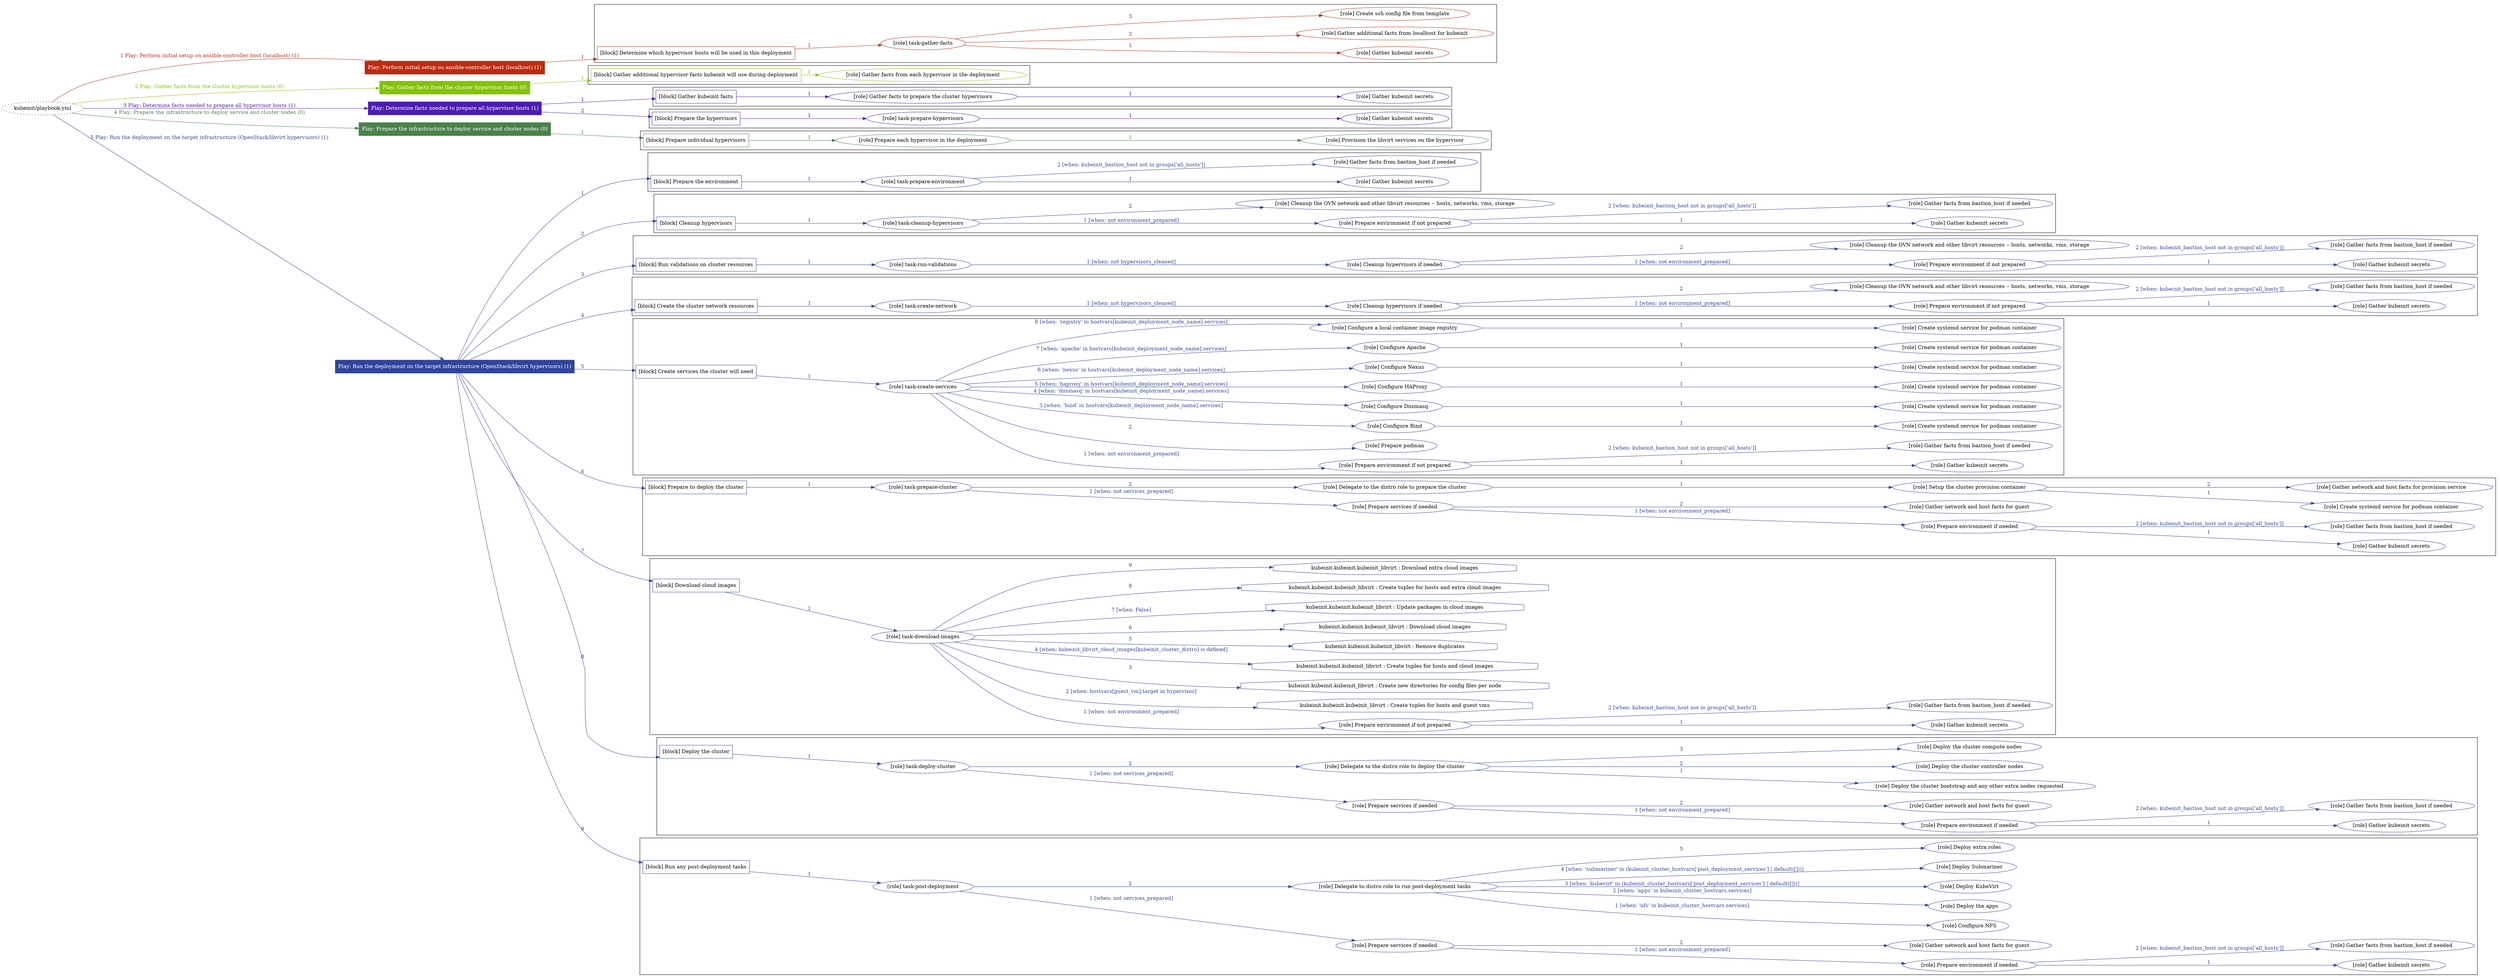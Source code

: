 digraph {
	graph [concentrate=true ordering=in rankdir=LR ratio=fill]
	edge [esep=5 sep=10]
	"kubeinit/playbook.yml" [URL="/home/runner/work/kubeinit/kubeinit/kubeinit/playbook.yml" id=playbook_20c48b61 style=dotted]
	"kubeinit/playbook.yml" -> play_31c0abbe [label="1 Play: Perform initial setup on ansible-controller host (localhost) (1)" color="#bd2b0f" fontcolor="#bd2b0f" id=edge_play_31c0abbe labeltooltip="1 Play: Perform initial setup on ansible-controller host (localhost) (1)" tooltip="1 Play: Perform initial setup on ansible-controller host (localhost) (1)"]
	subgraph "Play: Perform initial setup on ansible-controller host (localhost) (1)" {
		play_31c0abbe [label="Play: Perform initial setup on ansible-controller host (localhost) (1)" URL="/home/runner/work/kubeinit/kubeinit/kubeinit/playbook.yml" color="#bd2b0f" fontcolor="#ffffff" id=play_31c0abbe shape=box style=filled tooltip=localhost]
		play_31c0abbe -> block_cfe67fb3 [label=1 color="#bd2b0f" fontcolor="#bd2b0f" id=edge_block_cfe67fb3 labeltooltip=1 tooltip=1]
		subgraph cluster_block_cfe67fb3 {
			block_cfe67fb3 [label="[block] Determine which hypervisor hosts will be used in this deployment" URL="/home/runner/work/kubeinit/kubeinit/kubeinit/playbook.yml" color="#bd2b0f" id=block_cfe67fb3 labeltooltip="Determine which hypervisor hosts will be used in this deployment" shape=box tooltip="Determine which hypervisor hosts will be used in this deployment"]
			block_cfe67fb3 -> role_56f12af1 [label="1 " color="#bd2b0f" fontcolor="#bd2b0f" id=edge_role_56f12af1 labeltooltip="1 " tooltip="1 "]
			subgraph "task-gather-facts" {
				role_56f12af1 [label="[role] task-gather-facts" URL="/home/runner/work/kubeinit/kubeinit/kubeinit/playbook.yml" color="#bd2b0f" id=role_56f12af1 tooltip="task-gather-facts"]
				role_56f12af1 -> role_ee3d70f6 [label="1 " color="#bd2b0f" fontcolor="#bd2b0f" id=edge_role_ee3d70f6 labeltooltip="1 " tooltip="1 "]
				subgraph "Gather kubeinit secrets" {
					role_ee3d70f6 [label="[role] Gather kubeinit secrets" URL="/home/runner/.ansible/collections/ansible_collections/kubeinit/kubeinit/roles/kubeinit_prepare/tasks/build_hypervisors_group.yml" color="#bd2b0f" id=role_ee3d70f6 tooltip="Gather kubeinit secrets"]
				}
				role_56f12af1 -> role_447ad2b3 [label="2 " color="#bd2b0f" fontcolor="#bd2b0f" id=edge_role_447ad2b3 labeltooltip="2 " tooltip="2 "]
				subgraph "Gather additional facts from localhost for kubeinit" {
					role_447ad2b3 [label="[role] Gather additional facts from localhost for kubeinit" URL="/home/runner/.ansible/collections/ansible_collections/kubeinit/kubeinit/roles/kubeinit_prepare/tasks/build_hypervisors_group.yml" color="#bd2b0f" id=role_447ad2b3 tooltip="Gather additional facts from localhost for kubeinit"]
				}
				role_56f12af1 -> role_dc106dd1 [label="3 " color="#bd2b0f" fontcolor="#bd2b0f" id=edge_role_dc106dd1 labeltooltip="3 " tooltip="3 "]
				subgraph "Create ssh config file from template" {
					role_dc106dd1 [label="[role] Create ssh config file from template" URL="/home/runner/.ansible/collections/ansible_collections/kubeinit/kubeinit/roles/kubeinit_prepare/tasks/build_hypervisors_group.yml" color="#bd2b0f" id=role_dc106dd1 tooltip="Create ssh config file from template"]
				}
			}
		}
	}
	"kubeinit/playbook.yml" -> play_57a6550c [label="2 Play: Gather facts from the cluster hypervisor hosts (0)" color="#82c408" fontcolor="#82c408" id=edge_play_57a6550c labeltooltip="2 Play: Gather facts from the cluster hypervisor hosts (0)" tooltip="2 Play: Gather facts from the cluster hypervisor hosts (0)"]
	subgraph "Play: Gather facts from the cluster hypervisor hosts (0)" {
		play_57a6550c [label="Play: Gather facts from the cluster hypervisor hosts (0)" URL="/home/runner/work/kubeinit/kubeinit/kubeinit/playbook.yml" color="#82c408" fontcolor="#ffffff" id=play_57a6550c shape=box style=filled tooltip="Play: Gather facts from the cluster hypervisor hosts (0)"]
		play_57a6550c -> block_983309db [label=1 color="#82c408" fontcolor="#82c408" id=edge_block_983309db labeltooltip=1 tooltip=1]
		subgraph cluster_block_983309db {
			block_983309db [label="[block] Gather additional hypervisor facts kubeinit will use during deployment" URL="/home/runner/work/kubeinit/kubeinit/kubeinit/playbook.yml" color="#82c408" id=block_983309db labeltooltip="Gather additional hypervisor facts kubeinit will use during deployment" shape=box tooltip="Gather additional hypervisor facts kubeinit will use during deployment"]
			block_983309db -> role_7f9711a7 [label="1 " color="#82c408" fontcolor="#82c408" id=edge_role_7f9711a7 labeltooltip="1 " tooltip="1 "]
			subgraph "Gather facts from each hypervisor in the deployment" {
				role_7f9711a7 [label="[role] Gather facts from each hypervisor in the deployment" URL="/home/runner/work/kubeinit/kubeinit/kubeinit/playbook.yml" color="#82c408" id=role_7f9711a7 tooltip="Gather facts from each hypervisor in the deployment"]
			}
		}
	}
	"kubeinit/playbook.yml" -> play_670929fd [label="3 Play: Determine facts needed to prepare all hypervisor hosts (1)" color="#4d1daf" fontcolor="#4d1daf" id=edge_play_670929fd labeltooltip="3 Play: Determine facts needed to prepare all hypervisor hosts (1)" tooltip="3 Play: Determine facts needed to prepare all hypervisor hosts (1)"]
	subgraph "Play: Determine facts needed to prepare all hypervisor hosts (1)" {
		play_670929fd [label="Play: Determine facts needed to prepare all hypervisor hosts (1)" URL="/home/runner/work/kubeinit/kubeinit/kubeinit/playbook.yml" color="#4d1daf" fontcolor="#ffffff" id=play_670929fd shape=box style=filled tooltip=localhost]
		play_670929fd -> block_c73d0543 [label=1 color="#4d1daf" fontcolor="#4d1daf" id=edge_block_c73d0543 labeltooltip=1 tooltip=1]
		subgraph cluster_block_c73d0543 {
			block_c73d0543 [label="[block] Gather kubeinit facts" URL="/home/runner/work/kubeinit/kubeinit/kubeinit/playbook.yml" color="#4d1daf" id=block_c73d0543 labeltooltip="Gather kubeinit facts" shape=box tooltip="Gather kubeinit facts"]
			block_c73d0543 -> role_bc3b3bd5 [label="1 " color="#4d1daf" fontcolor="#4d1daf" id=edge_role_bc3b3bd5 labeltooltip="1 " tooltip="1 "]
			subgraph "Gather facts to prepare the cluster hypervisors" {
				role_bc3b3bd5 [label="[role] Gather facts to prepare the cluster hypervisors" URL="/home/runner/work/kubeinit/kubeinit/kubeinit/playbook.yml" color="#4d1daf" id=role_bc3b3bd5 tooltip="Gather facts to prepare the cluster hypervisors"]
				role_bc3b3bd5 -> role_18174224 [label="1 " color="#4d1daf" fontcolor="#4d1daf" id=edge_role_18174224 labeltooltip="1 " tooltip="1 "]
				subgraph "Gather kubeinit secrets" {
					role_18174224 [label="[role] Gather kubeinit secrets" URL="/home/runner/.ansible/collections/ansible_collections/kubeinit/kubeinit/roles/kubeinit_prepare/tasks/gather_kubeinit_facts.yml" color="#4d1daf" id=role_18174224 tooltip="Gather kubeinit secrets"]
				}
			}
		}
		play_670929fd -> block_c615ebc0 [label=2 color="#4d1daf" fontcolor="#4d1daf" id=edge_block_c615ebc0 labeltooltip=2 tooltip=2]
		subgraph cluster_block_c615ebc0 {
			block_c615ebc0 [label="[block] Prepare the hypervisors" URL="/home/runner/work/kubeinit/kubeinit/kubeinit/playbook.yml" color="#4d1daf" id=block_c615ebc0 labeltooltip="Prepare the hypervisors" shape=box tooltip="Prepare the hypervisors"]
			block_c615ebc0 -> role_38d3512b [label="1 " color="#4d1daf" fontcolor="#4d1daf" id=edge_role_38d3512b labeltooltip="1 " tooltip="1 "]
			subgraph "task-prepare-hypervisors" {
				role_38d3512b [label="[role] task-prepare-hypervisors" URL="/home/runner/work/kubeinit/kubeinit/kubeinit/playbook.yml" color="#4d1daf" id=role_38d3512b tooltip="task-prepare-hypervisors"]
				role_38d3512b -> role_ea7b17f9 [label="1 " color="#4d1daf" fontcolor="#4d1daf" id=edge_role_ea7b17f9 labeltooltip="1 " tooltip="1 "]
				subgraph "Gather kubeinit secrets" {
					role_ea7b17f9 [label="[role] Gather kubeinit secrets" URL="/home/runner/.ansible/collections/ansible_collections/kubeinit/kubeinit/roles/kubeinit_prepare/tasks/gather_kubeinit_facts.yml" color="#4d1daf" id=role_ea7b17f9 tooltip="Gather kubeinit secrets"]
				}
			}
		}
	}
	"kubeinit/playbook.yml" -> play_4b980404 [label="4 Play: Prepare the infrastructure to deploy service and cluster nodes (0)" color="#4a824b" fontcolor="#4a824b" id=edge_play_4b980404 labeltooltip="4 Play: Prepare the infrastructure to deploy service and cluster nodes (0)" tooltip="4 Play: Prepare the infrastructure to deploy service and cluster nodes (0)"]
	subgraph "Play: Prepare the infrastructure to deploy service and cluster nodes (0)" {
		play_4b980404 [label="Play: Prepare the infrastructure to deploy service and cluster nodes (0)" URL="/home/runner/work/kubeinit/kubeinit/kubeinit/playbook.yml" color="#4a824b" fontcolor="#ffffff" id=play_4b980404 shape=box style=filled tooltip="Play: Prepare the infrastructure to deploy service and cluster nodes (0)"]
		play_4b980404 -> block_3ac9a066 [label=1 color="#4a824b" fontcolor="#4a824b" id=edge_block_3ac9a066 labeltooltip=1 tooltip=1]
		subgraph cluster_block_3ac9a066 {
			block_3ac9a066 [label="[block] Prepare individual hypervisors" URL="/home/runner/work/kubeinit/kubeinit/kubeinit/playbook.yml" color="#4a824b" id=block_3ac9a066 labeltooltip="Prepare individual hypervisors" shape=box tooltip="Prepare individual hypervisors"]
			block_3ac9a066 -> role_888ed95f [label="1 " color="#4a824b" fontcolor="#4a824b" id=edge_role_888ed95f labeltooltip="1 " tooltip="1 "]
			subgraph "Prepare each hypervisor in the deployment" {
				role_888ed95f [label="[role] Prepare each hypervisor in the deployment" URL="/home/runner/work/kubeinit/kubeinit/kubeinit/playbook.yml" color="#4a824b" id=role_888ed95f tooltip="Prepare each hypervisor in the deployment"]
				role_888ed95f -> role_4889e4ac [label="1 " color="#4a824b" fontcolor="#4a824b" id=edge_role_4889e4ac labeltooltip="1 " tooltip="1 "]
				subgraph "Provision the libvirt services on the hypervisor" {
					role_4889e4ac [label="[role] Provision the libvirt services on the hypervisor" URL="/home/runner/.ansible/collections/ansible_collections/kubeinit/kubeinit/roles/kubeinit_prepare/tasks/prepare_hypervisor.yml" color="#4a824b" id=role_4889e4ac tooltip="Provision the libvirt services on the hypervisor"]
				}
			}
		}
	}
	"kubeinit/playbook.yml" -> play_c2ae6ecf [label="5 Play: Run the deployment on the target infrastructure (OpenStack/libvirt hypervisors) (1)" color="#31449b" fontcolor="#31449b" id=edge_play_c2ae6ecf labeltooltip="5 Play: Run the deployment on the target infrastructure (OpenStack/libvirt hypervisors) (1)" tooltip="5 Play: Run the deployment on the target infrastructure (OpenStack/libvirt hypervisors) (1)"]
	subgraph "Play: Run the deployment on the target infrastructure (OpenStack/libvirt hypervisors) (1)" {
		play_c2ae6ecf [label="Play: Run the deployment on the target infrastructure (OpenStack/libvirt hypervisors) (1)" URL="/home/runner/work/kubeinit/kubeinit/kubeinit/playbook.yml" color="#31449b" fontcolor="#ffffff" id=play_c2ae6ecf shape=box style=filled tooltip=localhost]
		play_c2ae6ecf -> block_c22e815a [label=1 color="#31449b" fontcolor="#31449b" id=edge_block_c22e815a labeltooltip=1 tooltip=1]
		subgraph cluster_block_c22e815a {
			block_c22e815a [label="[block] Prepare the environment" URL="/home/runner/work/kubeinit/kubeinit/kubeinit/playbook.yml" color="#31449b" id=block_c22e815a labeltooltip="Prepare the environment" shape=box tooltip="Prepare the environment"]
			block_c22e815a -> role_3d060ed0 [label="1 " color="#31449b" fontcolor="#31449b" id=edge_role_3d060ed0 labeltooltip="1 " tooltip="1 "]
			subgraph "task-prepare-environment" {
				role_3d060ed0 [label="[role] task-prepare-environment" URL="/home/runner/work/kubeinit/kubeinit/kubeinit/playbook.yml" color="#31449b" id=role_3d060ed0 tooltip="task-prepare-environment"]
				role_3d060ed0 -> role_0fd9d0b8 [label="1 " color="#31449b" fontcolor="#31449b" id=edge_role_0fd9d0b8 labeltooltip="1 " tooltip="1 "]
				subgraph "Gather kubeinit secrets" {
					role_0fd9d0b8 [label="[role] Gather kubeinit secrets" URL="/home/runner/.ansible/collections/ansible_collections/kubeinit/kubeinit/roles/kubeinit_prepare/tasks/gather_kubeinit_facts.yml" color="#31449b" id=role_0fd9d0b8 tooltip="Gather kubeinit secrets"]
				}
				role_3d060ed0 -> role_06b0b49a [label="2 [when: kubeinit_bastion_host not in groups['all_hosts']]" color="#31449b" fontcolor="#31449b" id=edge_role_06b0b49a labeltooltip="2 [when: kubeinit_bastion_host not in groups['all_hosts']]" tooltip="2 [when: kubeinit_bastion_host not in groups['all_hosts']]"]
				subgraph "Gather facts from bastion_host if needed" {
					role_06b0b49a [label="[role] Gather facts from bastion_host if needed" URL="/home/runner/.ansible/collections/ansible_collections/kubeinit/kubeinit/roles/kubeinit_prepare/tasks/main.yml" color="#31449b" id=role_06b0b49a tooltip="Gather facts from bastion_host if needed"]
				}
			}
		}
		play_c2ae6ecf -> block_1db28375 [label=2 color="#31449b" fontcolor="#31449b" id=edge_block_1db28375 labeltooltip=2 tooltip=2]
		subgraph cluster_block_1db28375 {
			block_1db28375 [label="[block] Cleanup hypervisors" URL="/home/runner/work/kubeinit/kubeinit/kubeinit/playbook.yml" color="#31449b" id=block_1db28375 labeltooltip="Cleanup hypervisors" shape=box tooltip="Cleanup hypervisors"]
			block_1db28375 -> role_7a82ad8d [label="1 " color="#31449b" fontcolor="#31449b" id=edge_role_7a82ad8d labeltooltip="1 " tooltip="1 "]
			subgraph "task-cleanup-hypervisors" {
				role_7a82ad8d [label="[role] task-cleanup-hypervisors" URL="/home/runner/work/kubeinit/kubeinit/kubeinit/playbook.yml" color="#31449b" id=role_7a82ad8d tooltip="task-cleanup-hypervisors"]
				role_7a82ad8d -> role_54e9f6db [label="1 [when: not environment_prepared]" color="#31449b" fontcolor="#31449b" id=edge_role_54e9f6db labeltooltip="1 [when: not environment_prepared]" tooltip="1 [when: not environment_prepared]"]
				subgraph "Prepare environment if not prepared" {
					role_54e9f6db [label="[role] Prepare environment if not prepared" URL="/home/runner/.ansible/collections/ansible_collections/kubeinit/kubeinit/roles/kubeinit_libvirt/tasks/cleanup_hypervisors.yml" color="#31449b" id=role_54e9f6db tooltip="Prepare environment if not prepared"]
					role_54e9f6db -> role_6a3d2d31 [label="1 " color="#31449b" fontcolor="#31449b" id=edge_role_6a3d2d31 labeltooltip="1 " tooltip="1 "]
					subgraph "Gather kubeinit secrets" {
						role_6a3d2d31 [label="[role] Gather kubeinit secrets" URL="/home/runner/.ansible/collections/ansible_collections/kubeinit/kubeinit/roles/kubeinit_prepare/tasks/gather_kubeinit_facts.yml" color="#31449b" id=role_6a3d2d31 tooltip="Gather kubeinit secrets"]
					}
					role_54e9f6db -> role_94575b5e [label="2 [when: kubeinit_bastion_host not in groups['all_hosts']]" color="#31449b" fontcolor="#31449b" id=edge_role_94575b5e labeltooltip="2 [when: kubeinit_bastion_host not in groups['all_hosts']]" tooltip="2 [when: kubeinit_bastion_host not in groups['all_hosts']]"]
					subgraph "Gather facts from bastion_host if needed" {
						role_94575b5e [label="[role] Gather facts from bastion_host if needed" URL="/home/runner/.ansible/collections/ansible_collections/kubeinit/kubeinit/roles/kubeinit_prepare/tasks/main.yml" color="#31449b" id=role_94575b5e tooltip="Gather facts from bastion_host if needed"]
					}
				}
				role_7a82ad8d -> role_6b1a9e72 [label="2 " color="#31449b" fontcolor="#31449b" id=edge_role_6b1a9e72 labeltooltip="2 " tooltip="2 "]
				subgraph "Cleanup the OVN network and other libvirt resources -- hosts, networks, vms, storage" {
					role_6b1a9e72 [label="[role] Cleanup the OVN network and other libvirt resources -- hosts, networks, vms, storage" URL="/home/runner/.ansible/collections/ansible_collections/kubeinit/kubeinit/roles/kubeinit_libvirt/tasks/cleanup_hypervisors.yml" color="#31449b" id=role_6b1a9e72 tooltip="Cleanup the OVN network and other libvirt resources -- hosts, networks, vms, storage"]
				}
			}
		}
		play_c2ae6ecf -> block_cc816b27 [label=3 color="#31449b" fontcolor="#31449b" id=edge_block_cc816b27 labeltooltip=3 tooltip=3]
		subgraph cluster_block_cc816b27 {
			block_cc816b27 [label="[block] Run validations on cluster resources" URL="/home/runner/work/kubeinit/kubeinit/kubeinit/playbook.yml" color="#31449b" id=block_cc816b27 labeltooltip="Run validations on cluster resources" shape=box tooltip="Run validations on cluster resources"]
			block_cc816b27 -> role_3911f2b0 [label="1 " color="#31449b" fontcolor="#31449b" id=edge_role_3911f2b0 labeltooltip="1 " tooltip="1 "]
			subgraph "task-run-validations" {
				role_3911f2b0 [label="[role] task-run-validations" URL="/home/runner/work/kubeinit/kubeinit/kubeinit/playbook.yml" color="#31449b" id=role_3911f2b0 tooltip="task-run-validations"]
				role_3911f2b0 -> role_6eb057eb [label="1 [when: not hypervisors_cleaned]" color="#31449b" fontcolor="#31449b" id=edge_role_6eb057eb labeltooltip="1 [when: not hypervisors_cleaned]" tooltip="1 [when: not hypervisors_cleaned]"]
				subgraph "Cleanup hypervisors if needed" {
					role_6eb057eb [label="[role] Cleanup hypervisors if needed" URL="/home/runner/.ansible/collections/ansible_collections/kubeinit/kubeinit/roles/kubeinit_validations/tasks/main.yml" color="#31449b" id=role_6eb057eb tooltip="Cleanup hypervisors if needed"]
					role_6eb057eb -> role_ab7f2600 [label="1 [when: not environment_prepared]" color="#31449b" fontcolor="#31449b" id=edge_role_ab7f2600 labeltooltip="1 [when: not environment_prepared]" tooltip="1 [when: not environment_prepared]"]
					subgraph "Prepare environment if not prepared" {
						role_ab7f2600 [label="[role] Prepare environment if not prepared" URL="/home/runner/.ansible/collections/ansible_collections/kubeinit/kubeinit/roles/kubeinit_libvirt/tasks/cleanup_hypervisors.yml" color="#31449b" id=role_ab7f2600 tooltip="Prepare environment if not prepared"]
						role_ab7f2600 -> role_117d23b8 [label="1 " color="#31449b" fontcolor="#31449b" id=edge_role_117d23b8 labeltooltip="1 " tooltip="1 "]
						subgraph "Gather kubeinit secrets" {
							role_117d23b8 [label="[role] Gather kubeinit secrets" URL="/home/runner/.ansible/collections/ansible_collections/kubeinit/kubeinit/roles/kubeinit_prepare/tasks/gather_kubeinit_facts.yml" color="#31449b" id=role_117d23b8 tooltip="Gather kubeinit secrets"]
						}
						role_ab7f2600 -> role_d0705a0c [label="2 [when: kubeinit_bastion_host not in groups['all_hosts']]" color="#31449b" fontcolor="#31449b" id=edge_role_d0705a0c labeltooltip="2 [when: kubeinit_bastion_host not in groups['all_hosts']]" tooltip="2 [when: kubeinit_bastion_host not in groups['all_hosts']]"]
						subgraph "Gather facts from bastion_host if needed" {
							role_d0705a0c [label="[role] Gather facts from bastion_host if needed" URL="/home/runner/.ansible/collections/ansible_collections/kubeinit/kubeinit/roles/kubeinit_prepare/tasks/main.yml" color="#31449b" id=role_d0705a0c tooltip="Gather facts from bastion_host if needed"]
						}
					}
					role_6eb057eb -> role_822df0e3 [label="2 " color="#31449b" fontcolor="#31449b" id=edge_role_822df0e3 labeltooltip="2 " tooltip="2 "]
					subgraph "Cleanup the OVN network and other libvirt resources -- hosts, networks, vms, storage" {
						role_822df0e3 [label="[role] Cleanup the OVN network and other libvirt resources -- hosts, networks, vms, storage" URL="/home/runner/.ansible/collections/ansible_collections/kubeinit/kubeinit/roles/kubeinit_libvirt/tasks/cleanup_hypervisors.yml" color="#31449b" id=role_822df0e3 tooltip="Cleanup the OVN network and other libvirt resources -- hosts, networks, vms, storage"]
					}
				}
			}
		}
		play_c2ae6ecf -> block_dd56b743 [label=4 color="#31449b" fontcolor="#31449b" id=edge_block_dd56b743 labeltooltip=4 tooltip=4]
		subgraph cluster_block_dd56b743 {
			block_dd56b743 [label="[block] Create the cluster network resources" URL="/home/runner/work/kubeinit/kubeinit/kubeinit/playbook.yml" color="#31449b" id=block_dd56b743 labeltooltip="Create the cluster network resources" shape=box tooltip="Create the cluster network resources"]
			block_dd56b743 -> role_c58dca06 [label="1 " color="#31449b" fontcolor="#31449b" id=edge_role_c58dca06 labeltooltip="1 " tooltip="1 "]
			subgraph "task-create-network" {
				role_c58dca06 [label="[role] task-create-network" URL="/home/runner/work/kubeinit/kubeinit/kubeinit/playbook.yml" color="#31449b" id=role_c58dca06 tooltip="task-create-network"]
				role_c58dca06 -> role_5a9ffef9 [label="1 [when: not hypervisors_cleaned]" color="#31449b" fontcolor="#31449b" id=edge_role_5a9ffef9 labeltooltip="1 [when: not hypervisors_cleaned]" tooltip="1 [when: not hypervisors_cleaned]"]
				subgraph "Cleanup hypervisors if needed" {
					role_5a9ffef9 [label="[role] Cleanup hypervisors if needed" URL="/home/runner/.ansible/collections/ansible_collections/kubeinit/kubeinit/roles/kubeinit_libvirt/tasks/create_network.yml" color="#31449b" id=role_5a9ffef9 tooltip="Cleanup hypervisors if needed"]
					role_5a9ffef9 -> role_4f2ff58b [label="1 [when: not environment_prepared]" color="#31449b" fontcolor="#31449b" id=edge_role_4f2ff58b labeltooltip="1 [when: not environment_prepared]" tooltip="1 [when: not environment_prepared]"]
					subgraph "Prepare environment if not prepared" {
						role_4f2ff58b [label="[role] Prepare environment if not prepared" URL="/home/runner/.ansible/collections/ansible_collections/kubeinit/kubeinit/roles/kubeinit_libvirt/tasks/cleanup_hypervisors.yml" color="#31449b" id=role_4f2ff58b tooltip="Prepare environment if not prepared"]
						role_4f2ff58b -> role_0f55444c [label="1 " color="#31449b" fontcolor="#31449b" id=edge_role_0f55444c labeltooltip="1 " tooltip="1 "]
						subgraph "Gather kubeinit secrets" {
							role_0f55444c [label="[role] Gather kubeinit secrets" URL="/home/runner/.ansible/collections/ansible_collections/kubeinit/kubeinit/roles/kubeinit_prepare/tasks/gather_kubeinit_facts.yml" color="#31449b" id=role_0f55444c tooltip="Gather kubeinit secrets"]
						}
						role_4f2ff58b -> role_334eb821 [label="2 [when: kubeinit_bastion_host not in groups['all_hosts']]" color="#31449b" fontcolor="#31449b" id=edge_role_334eb821 labeltooltip="2 [when: kubeinit_bastion_host not in groups['all_hosts']]" tooltip="2 [when: kubeinit_bastion_host not in groups['all_hosts']]"]
						subgraph "Gather facts from bastion_host if needed" {
							role_334eb821 [label="[role] Gather facts from bastion_host if needed" URL="/home/runner/.ansible/collections/ansible_collections/kubeinit/kubeinit/roles/kubeinit_prepare/tasks/main.yml" color="#31449b" id=role_334eb821 tooltip="Gather facts from bastion_host if needed"]
						}
					}
					role_5a9ffef9 -> role_bfe1f696 [label="2 " color="#31449b" fontcolor="#31449b" id=edge_role_bfe1f696 labeltooltip="2 " tooltip="2 "]
					subgraph "Cleanup the OVN network and other libvirt resources -- hosts, networks, vms, storage" {
						role_bfe1f696 [label="[role] Cleanup the OVN network and other libvirt resources -- hosts, networks, vms, storage" URL="/home/runner/.ansible/collections/ansible_collections/kubeinit/kubeinit/roles/kubeinit_libvirt/tasks/cleanup_hypervisors.yml" color="#31449b" id=role_bfe1f696 tooltip="Cleanup the OVN network and other libvirt resources -- hosts, networks, vms, storage"]
					}
				}
			}
		}
		play_c2ae6ecf -> block_af5ed624 [label=5 color="#31449b" fontcolor="#31449b" id=edge_block_af5ed624 labeltooltip=5 tooltip=5]
		subgraph cluster_block_af5ed624 {
			block_af5ed624 [label="[block] Create services the cluster will need" URL="/home/runner/work/kubeinit/kubeinit/kubeinit/playbook.yml" color="#31449b" id=block_af5ed624 labeltooltip="Create services the cluster will need" shape=box tooltip="Create services the cluster will need"]
			block_af5ed624 -> role_d06e09de [label="1 " color="#31449b" fontcolor="#31449b" id=edge_role_d06e09de labeltooltip="1 " tooltip="1 "]
			subgraph "task-create-services" {
				role_d06e09de [label="[role] task-create-services" URL="/home/runner/work/kubeinit/kubeinit/kubeinit/playbook.yml" color="#31449b" id=role_d06e09de tooltip="task-create-services"]
				role_d06e09de -> role_65febc87 [label="1 [when: not environment_prepared]" color="#31449b" fontcolor="#31449b" id=edge_role_65febc87 labeltooltip="1 [when: not environment_prepared]" tooltip="1 [when: not environment_prepared]"]
				subgraph "Prepare environment if not prepared" {
					role_65febc87 [label="[role] Prepare environment if not prepared" URL="/home/runner/.ansible/collections/ansible_collections/kubeinit/kubeinit/roles/kubeinit_services/tasks/main.yml" color="#31449b" id=role_65febc87 tooltip="Prepare environment if not prepared"]
					role_65febc87 -> role_61eca12f [label="1 " color="#31449b" fontcolor="#31449b" id=edge_role_61eca12f labeltooltip="1 " tooltip="1 "]
					subgraph "Gather kubeinit secrets" {
						role_61eca12f [label="[role] Gather kubeinit secrets" URL="/home/runner/.ansible/collections/ansible_collections/kubeinit/kubeinit/roles/kubeinit_prepare/tasks/gather_kubeinit_facts.yml" color="#31449b" id=role_61eca12f tooltip="Gather kubeinit secrets"]
					}
					role_65febc87 -> role_4336c9cf [label="2 [when: kubeinit_bastion_host not in groups['all_hosts']]" color="#31449b" fontcolor="#31449b" id=edge_role_4336c9cf labeltooltip="2 [when: kubeinit_bastion_host not in groups['all_hosts']]" tooltip="2 [when: kubeinit_bastion_host not in groups['all_hosts']]"]
					subgraph "Gather facts from bastion_host if needed" {
						role_4336c9cf [label="[role] Gather facts from bastion_host if needed" URL="/home/runner/.ansible/collections/ansible_collections/kubeinit/kubeinit/roles/kubeinit_prepare/tasks/main.yml" color="#31449b" id=role_4336c9cf tooltip="Gather facts from bastion_host if needed"]
					}
				}
				role_d06e09de -> role_776ea14e [label="2 " color="#31449b" fontcolor="#31449b" id=edge_role_776ea14e labeltooltip="2 " tooltip="2 "]
				subgraph "Prepare podman" {
					role_776ea14e [label="[role] Prepare podman" URL="/home/runner/.ansible/collections/ansible_collections/kubeinit/kubeinit/roles/kubeinit_services/tasks/00_create_service_pod.yml" color="#31449b" id=role_776ea14e tooltip="Prepare podman"]
				}
				role_d06e09de -> role_e3ea5afb [label="3 [when: 'bind' in hostvars[kubeinit_deployment_node_name].services]" color="#31449b" fontcolor="#31449b" id=edge_role_e3ea5afb labeltooltip="3 [when: 'bind' in hostvars[kubeinit_deployment_node_name].services]" tooltip="3 [when: 'bind' in hostvars[kubeinit_deployment_node_name].services]"]
				subgraph "Configure Bind" {
					role_e3ea5afb [label="[role] Configure Bind" URL="/home/runner/.ansible/collections/ansible_collections/kubeinit/kubeinit/roles/kubeinit_services/tasks/start_services_containers.yml" color="#31449b" id=role_e3ea5afb tooltip="Configure Bind"]
					role_e3ea5afb -> role_8937b058 [label="1 " color="#31449b" fontcolor="#31449b" id=edge_role_8937b058 labeltooltip="1 " tooltip="1 "]
					subgraph "Create systemd service for podman container" {
						role_8937b058 [label="[role] Create systemd service for podman container" URL="/home/runner/.ansible/collections/ansible_collections/kubeinit/kubeinit/roles/kubeinit_bind/tasks/main.yml" color="#31449b" id=role_8937b058 tooltip="Create systemd service for podman container"]
					}
				}
				role_d06e09de -> role_1a552261 [label="4 [when: 'dnsmasq' in hostvars[kubeinit_deployment_node_name].services]" color="#31449b" fontcolor="#31449b" id=edge_role_1a552261 labeltooltip="4 [when: 'dnsmasq' in hostvars[kubeinit_deployment_node_name].services]" tooltip="4 [when: 'dnsmasq' in hostvars[kubeinit_deployment_node_name].services]"]
				subgraph "Configure Dnsmasq" {
					role_1a552261 [label="[role] Configure Dnsmasq" URL="/home/runner/.ansible/collections/ansible_collections/kubeinit/kubeinit/roles/kubeinit_services/tasks/start_services_containers.yml" color="#31449b" id=role_1a552261 tooltip="Configure Dnsmasq"]
					role_1a552261 -> role_878b8fb5 [label="1 " color="#31449b" fontcolor="#31449b" id=edge_role_878b8fb5 labeltooltip="1 " tooltip="1 "]
					subgraph "Create systemd service for podman container" {
						role_878b8fb5 [label="[role] Create systemd service for podman container" URL="/home/runner/.ansible/collections/ansible_collections/kubeinit/kubeinit/roles/kubeinit_dnsmasq/tasks/main.yml" color="#31449b" id=role_878b8fb5 tooltip="Create systemd service for podman container"]
					}
				}
				role_d06e09de -> role_308dda8b [label="5 [when: 'haproxy' in hostvars[kubeinit_deployment_node_name].services]" color="#31449b" fontcolor="#31449b" id=edge_role_308dda8b labeltooltip="5 [when: 'haproxy' in hostvars[kubeinit_deployment_node_name].services]" tooltip="5 [when: 'haproxy' in hostvars[kubeinit_deployment_node_name].services]"]
				subgraph "Configure HAProxy" {
					role_308dda8b [label="[role] Configure HAProxy" URL="/home/runner/.ansible/collections/ansible_collections/kubeinit/kubeinit/roles/kubeinit_services/tasks/start_services_containers.yml" color="#31449b" id=role_308dda8b tooltip="Configure HAProxy"]
					role_308dda8b -> role_e2b23385 [label="1 " color="#31449b" fontcolor="#31449b" id=edge_role_e2b23385 labeltooltip="1 " tooltip="1 "]
					subgraph "Create systemd service for podman container" {
						role_e2b23385 [label="[role] Create systemd service for podman container" URL="/home/runner/.ansible/collections/ansible_collections/kubeinit/kubeinit/roles/kubeinit_haproxy/tasks/main.yml" color="#31449b" id=role_e2b23385 tooltip="Create systemd service for podman container"]
					}
				}
				role_d06e09de -> role_7f75616f [label="6 [when: 'nexus' in hostvars[kubeinit_deployment_node_name].services]" color="#31449b" fontcolor="#31449b" id=edge_role_7f75616f labeltooltip="6 [when: 'nexus' in hostvars[kubeinit_deployment_node_name].services]" tooltip="6 [when: 'nexus' in hostvars[kubeinit_deployment_node_name].services]"]
				subgraph "Configure Nexus" {
					role_7f75616f [label="[role] Configure Nexus" URL="/home/runner/.ansible/collections/ansible_collections/kubeinit/kubeinit/roles/kubeinit_services/tasks/start_services_containers.yml" color="#31449b" id=role_7f75616f tooltip="Configure Nexus"]
					role_7f75616f -> role_6b8a3128 [label="1 " color="#31449b" fontcolor="#31449b" id=edge_role_6b8a3128 labeltooltip="1 " tooltip="1 "]
					subgraph "Create systemd service for podman container" {
						role_6b8a3128 [label="[role] Create systemd service for podman container" URL="/home/runner/.ansible/collections/ansible_collections/kubeinit/kubeinit/roles/kubeinit_nexus/tasks/main.yml" color="#31449b" id=role_6b8a3128 tooltip="Create systemd service for podman container"]
					}
				}
				role_d06e09de -> role_8305d8a7 [label="7 [when: 'apache' in hostvars[kubeinit_deployment_node_name].services]" color="#31449b" fontcolor="#31449b" id=edge_role_8305d8a7 labeltooltip="7 [when: 'apache' in hostvars[kubeinit_deployment_node_name].services]" tooltip="7 [when: 'apache' in hostvars[kubeinit_deployment_node_name].services]"]
				subgraph "Configure Apache" {
					role_8305d8a7 [label="[role] Configure Apache" URL="/home/runner/.ansible/collections/ansible_collections/kubeinit/kubeinit/roles/kubeinit_services/tasks/start_services_containers.yml" color="#31449b" id=role_8305d8a7 tooltip="Configure Apache"]
					role_8305d8a7 -> role_08a584d5 [label="1 " color="#31449b" fontcolor="#31449b" id=edge_role_08a584d5 labeltooltip="1 " tooltip="1 "]
					subgraph "Create systemd service for podman container" {
						role_08a584d5 [label="[role] Create systemd service for podman container" URL="/home/runner/.ansible/collections/ansible_collections/kubeinit/kubeinit/roles/kubeinit_apache/tasks/main.yml" color="#31449b" id=role_08a584d5 tooltip="Create systemd service for podman container"]
					}
				}
				role_d06e09de -> role_edf70e89 [label="8 [when: 'registry' in hostvars[kubeinit_deployment_node_name].services]" color="#31449b" fontcolor="#31449b" id=edge_role_edf70e89 labeltooltip="8 [when: 'registry' in hostvars[kubeinit_deployment_node_name].services]" tooltip="8 [when: 'registry' in hostvars[kubeinit_deployment_node_name].services]"]
				subgraph "Configure a local container image registry" {
					role_edf70e89 [label="[role] Configure a local container image registry" URL="/home/runner/.ansible/collections/ansible_collections/kubeinit/kubeinit/roles/kubeinit_services/tasks/start_services_containers.yml" color="#31449b" id=role_edf70e89 tooltip="Configure a local container image registry"]
					role_edf70e89 -> role_c56cbda1 [label="1 " color="#31449b" fontcolor="#31449b" id=edge_role_c56cbda1 labeltooltip="1 " tooltip="1 "]
					subgraph "Create systemd service for podman container" {
						role_c56cbda1 [label="[role] Create systemd service for podman container" URL="/home/runner/.ansible/collections/ansible_collections/kubeinit/kubeinit/roles/kubeinit_registry/tasks/main.yml" color="#31449b" id=role_c56cbda1 tooltip="Create systemd service for podman container"]
					}
				}
			}
		}
		play_c2ae6ecf -> block_88cf4146 [label=6 color="#31449b" fontcolor="#31449b" id=edge_block_88cf4146 labeltooltip=6 tooltip=6]
		subgraph cluster_block_88cf4146 {
			block_88cf4146 [label="[block] Prepare to deploy the cluster" URL="/home/runner/work/kubeinit/kubeinit/kubeinit/playbook.yml" color="#31449b" id=block_88cf4146 labeltooltip="Prepare to deploy the cluster" shape=box tooltip="Prepare to deploy the cluster"]
			block_88cf4146 -> role_8abf5e28 [label="1 " color="#31449b" fontcolor="#31449b" id=edge_role_8abf5e28 labeltooltip="1 " tooltip="1 "]
			subgraph "task-prepare-cluster" {
				role_8abf5e28 [label="[role] task-prepare-cluster" URL="/home/runner/work/kubeinit/kubeinit/kubeinit/playbook.yml" color="#31449b" id=role_8abf5e28 tooltip="task-prepare-cluster"]
				role_8abf5e28 -> role_dc6e65ea [label="1 [when: not services_prepared]" color="#31449b" fontcolor="#31449b" id=edge_role_dc6e65ea labeltooltip="1 [when: not services_prepared]" tooltip="1 [when: not services_prepared]"]
				subgraph "Prepare services if needed" {
					role_dc6e65ea [label="[role] Prepare services if needed" URL="/home/runner/.ansible/collections/ansible_collections/kubeinit/kubeinit/roles/kubeinit_prepare/tasks/prepare_cluster.yml" color="#31449b" id=role_dc6e65ea tooltip="Prepare services if needed"]
					role_dc6e65ea -> role_552259b1 [label="1 [when: not environment_prepared]" color="#31449b" fontcolor="#31449b" id=edge_role_552259b1 labeltooltip="1 [when: not environment_prepared]" tooltip="1 [when: not environment_prepared]"]
					subgraph "Prepare environment if needed" {
						role_552259b1 [label="[role] Prepare environment if needed" URL="/home/runner/.ansible/collections/ansible_collections/kubeinit/kubeinit/roles/kubeinit_services/tasks/prepare_services.yml" color="#31449b" id=role_552259b1 tooltip="Prepare environment if needed"]
						role_552259b1 -> role_c7599b15 [label="1 " color="#31449b" fontcolor="#31449b" id=edge_role_c7599b15 labeltooltip="1 " tooltip="1 "]
						subgraph "Gather kubeinit secrets" {
							role_c7599b15 [label="[role] Gather kubeinit secrets" URL="/home/runner/.ansible/collections/ansible_collections/kubeinit/kubeinit/roles/kubeinit_prepare/tasks/gather_kubeinit_facts.yml" color="#31449b" id=role_c7599b15 tooltip="Gather kubeinit secrets"]
						}
						role_552259b1 -> role_012a217c [label="2 [when: kubeinit_bastion_host not in groups['all_hosts']]" color="#31449b" fontcolor="#31449b" id=edge_role_012a217c labeltooltip="2 [when: kubeinit_bastion_host not in groups['all_hosts']]" tooltip="2 [when: kubeinit_bastion_host not in groups['all_hosts']]"]
						subgraph "Gather facts from bastion_host if needed" {
							role_012a217c [label="[role] Gather facts from bastion_host if needed" URL="/home/runner/.ansible/collections/ansible_collections/kubeinit/kubeinit/roles/kubeinit_prepare/tasks/main.yml" color="#31449b" id=role_012a217c tooltip="Gather facts from bastion_host if needed"]
						}
					}
					role_dc6e65ea -> role_18d1dc39 [label="2 " color="#31449b" fontcolor="#31449b" id=edge_role_18d1dc39 labeltooltip="2 " tooltip="2 "]
					subgraph "Gather network and host facts for guest" {
						role_18d1dc39 [label="[role] Gather network and host facts for guest" URL="/home/runner/.ansible/collections/ansible_collections/kubeinit/kubeinit/roles/kubeinit_services/tasks/prepare_services.yml" color="#31449b" id=role_18d1dc39 tooltip="Gather network and host facts for guest"]
					}
				}
				role_8abf5e28 -> role_38ef2c2b [label="2 " color="#31449b" fontcolor="#31449b" id=edge_role_38ef2c2b labeltooltip="2 " tooltip="2 "]
				subgraph "Delegate to the distro role to prepare the cluster" {
					role_38ef2c2b [label="[role] Delegate to the distro role to prepare the cluster" URL="/home/runner/.ansible/collections/ansible_collections/kubeinit/kubeinit/roles/kubeinit_prepare/tasks/prepare_cluster.yml" color="#31449b" id=role_38ef2c2b tooltip="Delegate to the distro role to prepare the cluster"]
					role_38ef2c2b -> role_a33cb8a1 [label="1 " color="#31449b" fontcolor="#31449b" id=edge_role_a33cb8a1 labeltooltip="1 " tooltip="1 "]
					subgraph "Setup the cluster provision container" {
						role_a33cb8a1 [label="[role] Setup the cluster provision container" URL="/home/runner/.ansible/collections/ansible_collections/kubeinit/kubeinit/roles/kubeinit_openshift/tasks/prepare_cluster.yml" color="#31449b" id=role_a33cb8a1 tooltip="Setup the cluster provision container"]
						role_a33cb8a1 -> role_1e84792c [label="1 " color="#31449b" fontcolor="#31449b" id=edge_role_1e84792c labeltooltip="1 " tooltip="1 "]
						subgraph "Create systemd service for podman container" {
							role_1e84792c [label="[role] Create systemd service for podman container" URL="/home/runner/.ansible/collections/ansible_collections/kubeinit/kubeinit/roles/kubeinit_services/tasks/create_provision_container.yml" color="#31449b" id=role_1e84792c tooltip="Create systemd service for podman container"]
						}
						role_a33cb8a1 -> role_58a1ba7d [label="2 " color="#31449b" fontcolor="#31449b" id=edge_role_58a1ba7d labeltooltip="2 " tooltip="2 "]
						subgraph "Gather network and host facts for provision service" {
							role_58a1ba7d [label="[role] Gather network and host facts for provision service" URL="/home/runner/.ansible/collections/ansible_collections/kubeinit/kubeinit/roles/kubeinit_services/tasks/create_provision_container.yml" color="#31449b" id=role_58a1ba7d tooltip="Gather network and host facts for provision service"]
						}
					}
				}
			}
		}
		play_c2ae6ecf -> block_c39279c8 [label=7 color="#31449b" fontcolor="#31449b" id=edge_block_c39279c8 labeltooltip=7 tooltip=7]
		subgraph cluster_block_c39279c8 {
			block_c39279c8 [label="[block] Download cloud images" URL="/home/runner/work/kubeinit/kubeinit/kubeinit/playbook.yml" color="#31449b" id=block_c39279c8 labeltooltip="Download cloud images" shape=box tooltip="Download cloud images"]
			block_c39279c8 -> role_fe238b2a [label="1 " color="#31449b" fontcolor="#31449b" id=edge_role_fe238b2a labeltooltip="1 " tooltip="1 "]
			subgraph "task-download-images" {
				role_fe238b2a [label="[role] task-download-images" URL="/home/runner/work/kubeinit/kubeinit/kubeinit/playbook.yml" color="#31449b" id=role_fe238b2a tooltip="task-download-images"]
				role_fe238b2a -> role_7975eba0 [label="1 [when: not environment_prepared]" color="#31449b" fontcolor="#31449b" id=edge_role_7975eba0 labeltooltip="1 [when: not environment_prepared]" tooltip="1 [when: not environment_prepared]"]
				subgraph "Prepare environment if not prepared" {
					role_7975eba0 [label="[role] Prepare environment if not prepared" URL="/home/runner/.ansible/collections/ansible_collections/kubeinit/kubeinit/roles/kubeinit_libvirt/tasks/download_cloud_images.yml" color="#31449b" id=role_7975eba0 tooltip="Prepare environment if not prepared"]
					role_7975eba0 -> role_9b2ff17e [label="1 " color="#31449b" fontcolor="#31449b" id=edge_role_9b2ff17e labeltooltip="1 " tooltip="1 "]
					subgraph "Gather kubeinit secrets" {
						role_9b2ff17e [label="[role] Gather kubeinit secrets" URL="/home/runner/.ansible/collections/ansible_collections/kubeinit/kubeinit/roles/kubeinit_prepare/tasks/gather_kubeinit_facts.yml" color="#31449b" id=role_9b2ff17e tooltip="Gather kubeinit secrets"]
					}
					role_7975eba0 -> role_bd3b1bc0 [label="2 [when: kubeinit_bastion_host not in groups['all_hosts']]" color="#31449b" fontcolor="#31449b" id=edge_role_bd3b1bc0 labeltooltip="2 [when: kubeinit_bastion_host not in groups['all_hosts']]" tooltip="2 [when: kubeinit_bastion_host not in groups['all_hosts']]"]
					subgraph "Gather facts from bastion_host if needed" {
						role_bd3b1bc0 [label="[role] Gather facts from bastion_host if needed" URL="/home/runner/.ansible/collections/ansible_collections/kubeinit/kubeinit/roles/kubeinit_prepare/tasks/main.yml" color="#31449b" id=role_bd3b1bc0 tooltip="Gather facts from bastion_host if needed"]
					}
				}
				task_7bc6d349 [label="kubeinit.kubeinit.kubeinit_libvirt : Create tuples for hosts and guest vms" URL="/home/runner/.ansible/collections/ansible_collections/kubeinit/kubeinit/roles/kubeinit_libvirt/tasks/download_cloud_images.yml" color="#31449b" id=task_7bc6d349 shape=octagon tooltip="kubeinit.kubeinit.kubeinit_libvirt : Create tuples for hosts and guest vms"]
				role_fe238b2a -> task_7bc6d349 [label="2 [when: hostvars[guest_vm].target in hypervisor]" color="#31449b" fontcolor="#31449b" id=edge_task_7bc6d349 labeltooltip="2 [when: hostvars[guest_vm].target in hypervisor]" tooltip="2 [when: hostvars[guest_vm].target in hypervisor]"]
				task_547f048e [label="kubeinit.kubeinit.kubeinit_libvirt : Create new directories for config files per node" URL="/home/runner/.ansible/collections/ansible_collections/kubeinit/kubeinit/roles/kubeinit_libvirt/tasks/download_cloud_images.yml" color="#31449b" id=task_547f048e shape=octagon tooltip="kubeinit.kubeinit.kubeinit_libvirt : Create new directories for config files per node"]
				role_fe238b2a -> task_547f048e [label="3 " color="#31449b" fontcolor="#31449b" id=edge_task_547f048e labeltooltip="3 " tooltip="3 "]
				task_56413acb [label="kubeinit.kubeinit.kubeinit_libvirt : Create tuples for hosts and cloud images" URL="/home/runner/.ansible/collections/ansible_collections/kubeinit/kubeinit/roles/kubeinit_libvirt/tasks/download_cloud_images.yml" color="#31449b" id=task_56413acb shape=octagon tooltip="kubeinit.kubeinit.kubeinit_libvirt : Create tuples for hosts and cloud images"]
				role_fe238b2a -> task_56413acb [label="4 [when: kubeinit_libvirt_cloud_images[kubeinit_cluster_distro] is defined]" color="#31449b" fontcolor="#31449b" id=edge_task_56413acb labeltooltip="4 [when: kubeinit_libvirt_cloud_images[kubeinit_cluster_distro] is defined]" tooltip="4 [when: kubeinit_libvirt_cloud_images[kubeinit_cluster_distro] is defined]"]
				task_f7a846d5 [label="kubeinit.kubeinit.kubeinit_libvirt : Remove duplicates" URL="/home/runner/.ansible/collections/ansible_collections/kubeinit/kubeinit/roles/kubeinit_libvirt/tasks/download_cloud_images.yml" color="#31449b" id=task_f7a846d5 shape=octagon tooltip="kubeinit.kubeinit.kubeinit_libvirt : Remove duplicates"]
				role_fe238b2a -> task_f7a846d5 [label="5 " color="#31449b" fontcolor="#31449b" id=edge_task_f7a846d5 labeltooltip="5 " tooltip="5 "]
				task_fae55547 [label="kubeinit.kubeinit.kubeinit_libvirt : Download cloud images" URL="/home/runner/.ansible/collections/ansible_collections/kubeinit/kubeinit/roles/kubeinit_libvirt/tasks/download_cloud_images.yml" color="#31449b" id=task_fae55547 shape=octagon tooltip="kubeinit.kubeinit.kubeinit_libvirt : Download cloud images"]
				role_fe238b2a -> task_fae55547 [label="6 " color="#31449b" fontcolor="#31449b" id=edge_task_fae55547 labeltooltip="6 " tooltip="6 "]
				task_291addb1 [label="kubeinit.kubeinit.kubeinit_libvirt : Update packages in cloud images" URL="/home/runner/.ansible/collections/ansible_collections/kubeinit/kubeinit/roles/kubeinit_libvirt/tasks/download_cloud_images.yml" color="#31449b" id=task_291addb1 shape=octagon tooltip="kubeinit.kubeinit.kubeinit_libvirt : Update packages in cloud images"]
				role_fe238b2a -> task_291addb1 [label="7 [when: False]" color="#31449b" fontcolor="#31449b" id=edge_task_291addb1 labeltooltip="7 [when: False]" tooltip="7 [when: False]"]
				task_292d5af4 [label="kubeinit.kubeinit.kubeinit_libvirt : Create tuples for hosts and extra cloud images" URL="/home/runner/.ansible/collections/ansible_collections/kubeinit/kubeinit/roles/kubeinit_libvirt/tasks/download_cloud_images.yml" color="#31449b" id=task_292d5af4 shape=octagon tooltip="kubeinit.kubeinit.kubeinit_libvirt : Create tuples for hosts and extra cloud images"]
				role_fe238b2a -> task_292d5af4 [label="8 " color="#31449b" fontcolor="#31449b" id=edge_task_292d5af4 labeltooltip="8 " tooltip="8 "]
				task_fce33179 [label="kubeinit.kubeinit.kubeinit_libvirt : Download extra cloud images" URL="/home/runner/.ansible/collections/ansible_collections/kubeinit/kubeinit/roles/kubeinit_libvirt/tasks/download_cloud_images.yml" color="#31449b" id=task_fce33179 shape=octagon tooltip="kubeinit.kubeinit.kubeinit_libvirt : Download extra cloud images"]
				role_fe238b2a -> task_fce33179 [label="9 " color="#31449b" fontcolor="#31449b" id=edge_task_fce33179 labeltooltip="9 " tooltip="9 "]
			}
		}
		play_c2ae6ecf -> block_9b0e6e25 [label=8 color="#31449b" fontcolor="#31449b" id=edge_block_9b0e6e25 labeltooltip=8 tooltip=8]
		subgraph cluster_block_9b0e6e25 {
			block_9b0e6e25 [label="[block] Deploy the cluster" URL="/home/runner/work/kubeinit/kubeinit/kubeinit/playbook.yml" color="#31449b" id=block_9b0e6e25 labeltooltip="Deploy the cluster" shape=box tooltip="Deploy the cluster"]
			block_9b0e6e25 -> role_65ff6040 [label="1 " color="#31449b" fontcolor="#31449b" id=edge_role_65ff6040 labeltooltip="1 " tooltip="1 "]
			subgraph "task-deploy-cluster" {
				role_65ff6040 [label="[role] task-deploy-cluster" URL="/home/runner/work/kubeinit/kubeinit/kubeinit/playbook.yml" color="#31449b" id=role_65ff6040 tooltip="task-deploy-cluster"]
				role_65ff6040 -> role_f4786601 [label="1 [when: not services_prepared]" color="#31449b" fontcolor="#31449b" id=edge_role_f4786601 labeltooltip="1 [when: not services_prepared]" tooltip="1 [when: not services_prepared]"]
				subgraph "Prepare services if needed" {
					role_f4786601 [label="[role] Prepare services if needed" URL="/home/runner/.ansible/collections/ansible_collections/kubeinit/kubeinit/roles/kubeinit_prepare/tasks/deploy_cluster.yml" color="#31449b" id=role_f4786601 tooltip="Prepare services if needed"]
					role_f4786601 -> role_50b18073 [label="1 [when: not environment_prepared]" color="#31449b" fontcolor="#31449b" id=edge_role_50b18073 labeltooltip="1 [when: not environment_prepared]" tooltip="1 [when: not environment_prepared]"]
					subgraph "Prepare environment if needed" {
						role_50b18073 [label="[role] Prepare environment if needed" URL="/home/runner/.ansible/collections/ansible_collections/kubeinit/kubeinit/roles/kubeinit_services/tasks/prepare_services.yml" color="#31449b" id=role_50b18073 tooltip="Prepare environment if needed"]
						role_50b18073 -> role_526a60ff [label="1 " color="#31449b" fontcolor="#31449b" id=edge_role_526a60ff labeltooltip="1 " tooltip="1 "]
						subgraph "Gather kubeinit secrets" {
							role_526a60ff [label="[role] Gather kubeinit secrets" URL="/home/runner/.ansible/collections/ansible_collections/kubeinit/kubeinit/roles/kubeinit_prepare/tasks/gather_kubeinit_facts.yml" color="#31449b" id=role_526a60ff tooltip="Gather kubeinit secrets"]
						}
						role_50b18073 -> role_25e53fa9 [label="2 [when: kubeinit_bastion_host not in groups['all_hosts']]" color="#31449b" fontcolor="#31449b" id=edge_role_25e53fa9 labeltooltip="2 [when: kubeinit_bastion_host not in groups['all_hosts']]" tooltip="2 [when: kubeinit_bastion_host not in groups['all_hosts']]"]
						subgraph "Gather facts from bastion_host if needed" {
							role_25e53fa9 [label="[role] Gather facts from bastion_host if needed" URL="/home/runner/.ansible/collections/ansible_collections/kubeinit/kubeinit/roles/kubeinit_prepare/tasks/main.yml" color="#31449b" id=role_25e53fa9 tooltip="Gather facts from bastion_host if needed"]
						}
					}
					role_f4786601 -> role_e6aeed14 [label="2 " color="#31449b" fontcolor="#31449b" id=edge_role_e6aeed14 labeltooltip="2 " tooltip="2 "]
					subgraph "Gather network and host facts for guest" {
						role_e6aeed14 [label="[role] Gather network and host facts for guest" URL="/home/runner/.ansible/collections/ansible_collections/kubeinit/kubeinit/roles/kubeinit_services/tasks/prepare_services.yml" color="#31449b" id=role_e6aeed14 tooltip="Gather network and host facts for guest"]
					}
				}
				role_65ff6040 -> role_95a101dc [label="2 " color="#31449b" fontcolor="#31449b" id=edge_role_95a101dc labeltooltip="2 " tooltip="2 "]
				subgraph "Delegate to the distro role to deploy the cluster" {
					role_95a101dc [label="[role] Delegate to the distro role to deploy the cluster" URL="/home/runner/.ansible/collections/ansible_collections/kubeinit/kubeinit/roles/kubeinit_prepare/tasks/deploy_cluster.yml" color="#31449b" id=role_95a101dc tooltip="Delegate to the distro role to deploy the cluster"]
					role_95a101dc -> role_642d2809 [label="1 " color="#31449b" fontcolor="#31449b" id=edge_role_642d2809 labeltooltip="1 " tooltip="1 "]
					subgraph "Deploy the cluster bootstrap and any other extra nodes requested" {
						role_642d2809 [label="[role] Deploy the cluster bootstrap and any other extra nodes requested" URL="/home/runner/.ansible/collections/ansible_collections/kubeinit/kubeinit/roles/kubeinit_openshift/tasks/main.yml" color="#31449b" id=role_642d2809 tooltip="Deploy the cluster bootstrap and any other extra nodes requested"]
					}
					role_95a101dc -> role_537240fd [label="2 " color="#31449b" fontcolor="#31449b" id=edge_role_537240fd labeltooltip="2 " tooltip="2 "]
					subgraph "Deploy the cluster controller nodes" {
						role_537240fd [label="[role] Deploy the cluster controller nodes" URL="/home/runner/.ansible/collections/ansible_collections/kubeinit/kubeinit/roles/kubeinit_openshift/tasks/main.yml" color="#31449b" id=role_537240fd tooltip="Deploy the cluster controller nodes"]
					}
					role_95a101dc -> role_b358d751 [label="3 " color="#31449b" fontcolor="#31449b" id=edge_role_b358d751 labeltooltip="3 " tooltip="3 "]
					subgraph "Deploy the cluster compute nodes" {
						role_b358d751 [label="[role] Deploy the cluster compute nodes" URL="/home/runner/.ansible/collections/ansible_collections/kubeinit/kubeinit/roles/kubeinit_openshift/tasks/main.yml" color="#31449b" id=role_b358d751 tooltip="Deploy the cluster compute nodes"]
					}
				}
			}
		}
		play_c2ae6ecf -> block_4a844ad1 [label=9 color="#31449b" fontcolor="#31449b" id=edge_block_4a844ad1 labeltooltip=9 tooltip=9]
		subgraph cluster_block_4a844ad1 {
			block_4a844ad1 [label="[block] Run any post-deployment tasks" URL="/home/runner/work/kubeinit/kubeinit/kubeinit/playbook.yml" color="#31449b" id=block_4a844ad1 labeltooltip="Run any post-deployment tasks" shape=box tooltip="Run any post-deployment tasks"]
			block_4a844ad1 -> role_962aa2bf [label="1 " color="#31449b" fontcolor="#31449b" id=edge_role_962aa2bf labeltooltip="1 " tooltip="1 "]
			subgraph "task-post-deployment" {
				role_962aa2bf [label="[role] task-post-deployment" URL="/home/runner/work/kubeinit/kubeinit/kubeinit/playbook.yml" color="#31449b" id=role_962aa2bf tooltip="task-post-deployment"]
				role_962aa2bf -> role_3e09736a [label="1 [when: not services_prepared]" color="#31449b" fontcolor="#31449b" id=edge_role_3e09736a labeltooltip="1 [when: not services_prepared]" tooltip="1 [when: not services_prepared]"]
				subgraph "Prepare services if needed" {
					role_3e09736a [label="[role] Prepare services if needed" URL="/home/runner/.ansible/collections/ansible_collections/kubeinit/kubeinit/roles/kubeinit_prepare/tasks/post_deployment.yml" color="#31449b" id=role_3e09736a tooltip="Prepare services if needed"]
					role_3e09736a -> role_a60920ea [label="1 [when: not environment_prepared]" color="#31449b" fontcolor="#31449b" id=edge_role_a60920ea labeltooltip="1 [when: not environment_prepared]" tooltip="1 [when: not environment_prepared]"]
					subgraph "Prepare environment if needed" {
						role_a60920ea [label="[role] Prepare environment if needed" URL="/home/runner/.ansible/collections/ansible_collections/kubeinit/kubeinit/roles/kubeinit_services/tasks/prepare_services.yml" color="#31449b" id=role_a60920ea tooltip="Prepare environment if needed"]
						role_a60920ea -> role_68cc7906 [label="1 " color="#31449b" fontcolor="#31449b" id=edge_role_68cc7906 labeltooltip="1 " tooltip="1 "]
						subgraph "Gather kubeinit secrets" {
							role_68cc7906 [label="[role] Gather kubeinit secrets" URL="/home/runner/.ansible/collections/ansible_collections/kubeinit/kubeinit/roles/kubeinit_prepare/tasks/gather_kubeinit_facts.yml" color="#31449b" id=role_68cc7906 tooltip="Gather kubeinit secrets"]
						}
						role_a60920ea -> role_d847b66f [label="2 [when: kubeinit_bastion_host not in groups['all_hosts']]" color="#31449b" fontcolor="#31449b" id=edge_role_d847b66f labeltooltip="2 [when: kubeinit_bastion_host not in groups['all_hosts']]" tooltip="2 [when: kubeinit_bastion_host not in groups['all_hosts']]"]
						subgraph "Gather facts from bastion_host if needed" {
							role_d847b66f [label="[role] Gather facts from bastion_host if needed" URL="/home/runner/.ansible/collections/ansible_collections/kubeinit/kubeinit/roles/kubeinit_prepare/tasks/main.yml" color="#31449b" id=role_d847b66f tooltip="Gather facts from bastion_host if needed"]
						}
					}
					role_3e09736a -> role_b29b2b47 [label="2 " color="#31449b" fontcolor="#31449b" id=edge_role_b29b2b47 labeltooltip="2 " tooltip="2 "]
					subgraph "Gather network and host facts for guest" {
						role_b29b2b47 [label="[role] Gather network and host facts for guest" URL="/home/runner/.ansible/collections/ansible_collections/kubeinit/kubeinit/roles/kubeinit_services/tasks/prepare_services.yml" color="#31449b" id=role_b29b2b47 tooltip="Gather network and host facts for guest"]
					}
				}
				role_962aa2bf -> role_120b259e [label="2 " color="#31449b" fontcolor="#31449b" id=edge_role_120b259e labeltooltip="2 " tooltip="2 "]
				subgraph "Delegate to distro role to run post-deployment tasks" {
					role_120b259e [label="[role] Delegate to distro role to run post-deployment tasks" URL="/home/runner/.ansible/collections/ansible_collections/kubeinit/kubeinit/roles/kubeinit_prepare/tasks/post_deployment.yml" color="#31449b" id=role_120b259e tooltip="Delegate to distro role to run post-deployment tasks"]
					role_120b259e -> role_1f8d4f28 [label="1 [when: 'nfs' in kubeinit_cluster_hostvars.services]" color="#31449b" fontcolor="#31449b" id=edge_role_1f8d4f28 labeltooltip="1 [when: 'nfs' in kubeinit_cluster_hostvars.services]" tooltip="1 [when: 'nfs' in kubeinit_cluster_hostvars.services]"]
					subgraph "Configure NFS" {
						role_1f8d4f28 [label="[role] Configure NFS" URL="/home/runner/.ansible/collections/ansible_collections/kubeinit/kubeinit/roles/kubeinit_openshift/tasks/post_deployment_tasks.yml" color="#31449b" id=role_1f8d4f28 tooltip="Configure NFS"]
					}
					role_120b259e -> role_0aa59243 [label="2 [when: 'apps' in kubeinit_cluster_hostvars.services]" color="#31449b" fontcolor="#31449b" id=edge_role_0aa59243 labeltooltip="2 [when: 'apps' in kubeinit_cluster_hostvars.services]" tooltip="2 [when: 'apps' in kubeinit_cluster_hostvars.services]"]
					subgraph "Deploy the apps" {
						role_0aa59243 [label="[role] Deploy the apps" URL="/home/runner/.ansible/collections/ansible_collections/kubeinit/kubeinit/roles/kubeinit_openshift/tasks/post_deployment_tasks.yml" color="#31449b" id=role_0aa59243 tooltip="Deploy the apps"]
					}
					role_120b259e -> role_30d4fe81 [label="3 [when: 'kubevirt' in (kubeinit_cluster_hostvars['post_deployment_services'] | default([]))]" color="#31449b" fontcolor="#31449b" id=edge_role_30d4fe81 labeltooltip="3 [when: 'kubevirt' in (kubeinit_cluster_hostvars['post_deployment_services'] | default([]))]" tooltip="3 [when: 'kubevirt' in (kubeinit_cluster_hostvars['post_deployment_services'] | default([]))]"]
					subgraph "Deploy KubeVirt" {
						role_30d4fe81 [label="[role] Deploy KubeVirt" URL="/home/runner/.ansible/collections/ansible_collections/kubeinit/kubeinit/roles/kubeinit_openshift/tasks/post_deployment_tasks.yml" color="#31449b" id=role_30d4fe81 tooltip="Deploy KubeVirt"]
					}
					role_120b259e -> role_55eae430 [label="4 [when: 'submariner' in (kubeinit_cluster_hostvars['post_deployment_services'] | default([]))]" color="#31449b" fontcolor="#31449b" id=edge_role_55eae430 labeltooltip="4 [when: 'submariner' in (kubeinit_cluster_hostvars['post_deployment_services'] | default([]))]" tooltip="4 [when: 'submariner' in (kubeinit_cluster_hostvars['post_deployment_services'] | default([]))]"]
					subgraph "Deploy Submariner" {
						role_55eae430 [label="[role] Deploy Submariner" URL="/home/runner/.ansible/collections/ansible_collections/kubeinit/kubeinit/roles/kubeinit_openshift/tasks/post_deployment_tasks.yml" color="#31449b" id=role_55eae430 tooltip="Deploy Submariner"]
					}
					role_120b259e -> role_697704ac [label="5 " color="#31449b" fontcolor="#31449b" id=edge_role_697704ac labeltooltip="5 " tooltip="5 "]
					subgraph "Deploy extra roles" {
						role_697704ac [label="[role] Deploy extra roles" URL="/home/runner/.ansible/collections/ansible_collections/kubeinit/kubeinit/roles/kubeinit_openshift/tasks/post_deployment_tasks.yml" color="#31449b" id=role_697704ac tooltip="Deploy extra roles"]
					}
				}
			}
		}
	}
}

